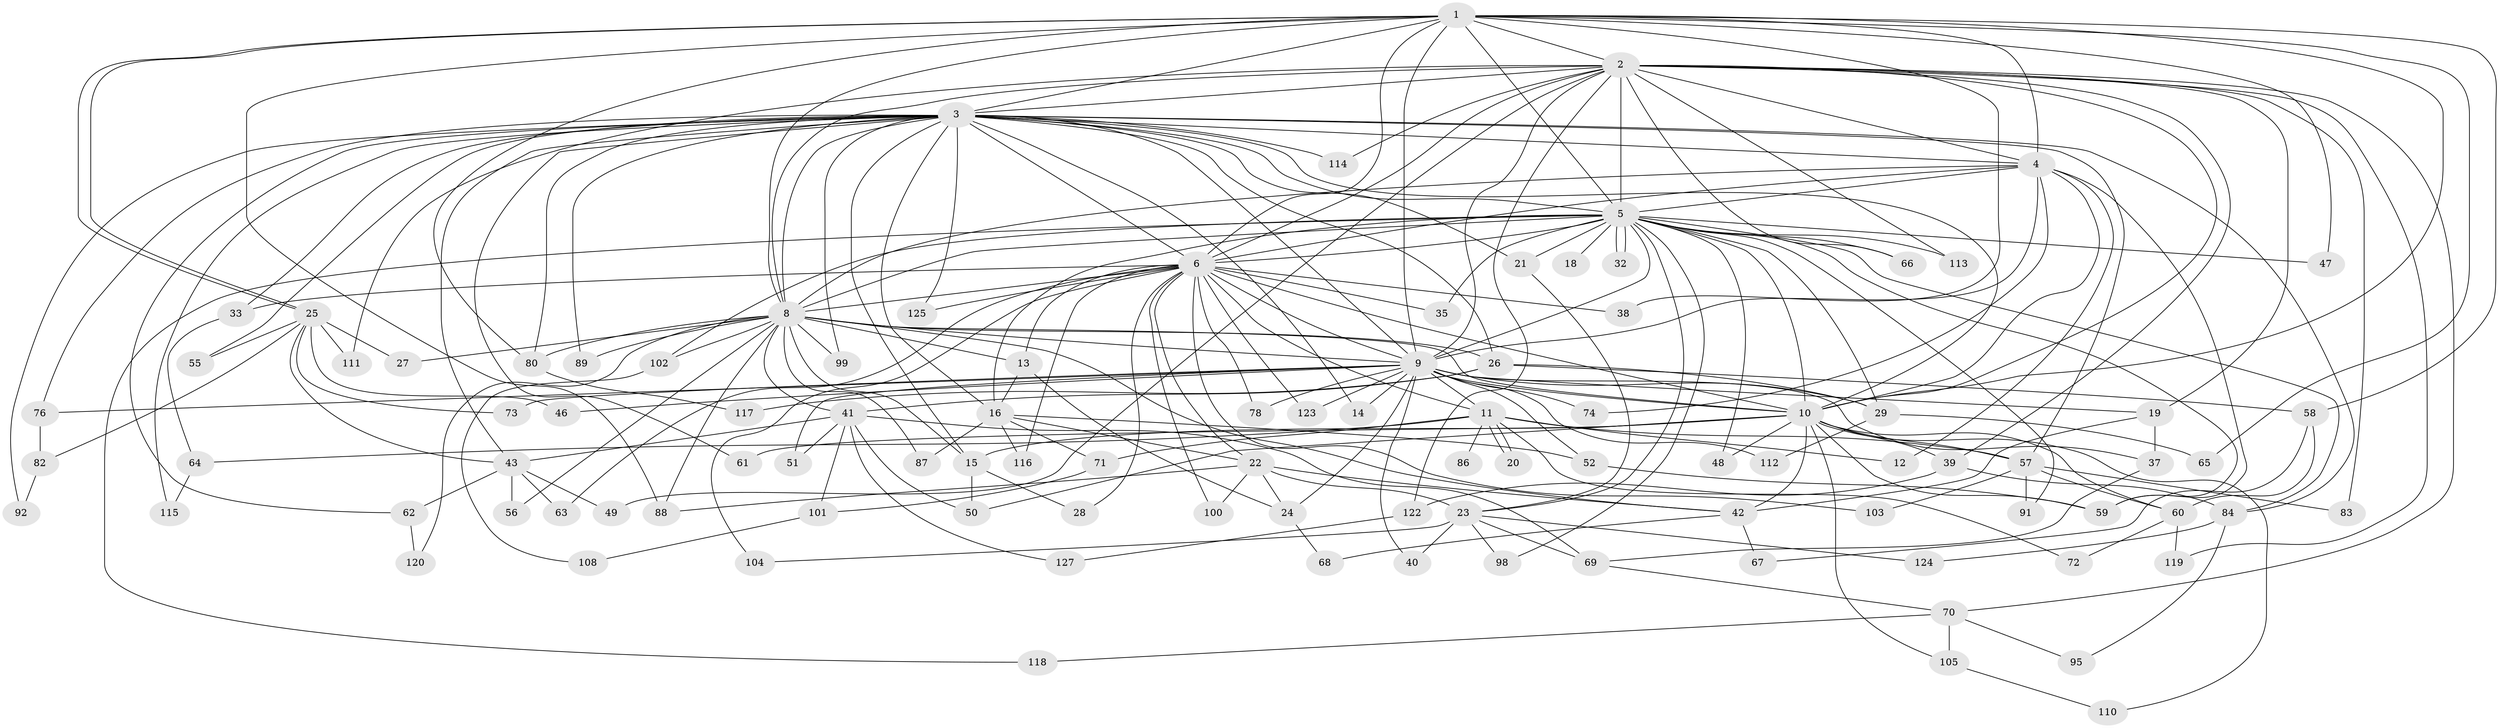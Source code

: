 // original degree distribution, {17: 0.007874015748031496, 18: 0.007874015748031496, 30: 0.007874015748031496, 12: 0.007874015748031496, 20: 0.023622047244094488, 25: 0.007874015748031496, 22: 0.007874015748031496, 27: 0.007874015748031496, 9: 0.015748031496062992, 2: 0.5433070866141733, 4: 0.06299212598425197, 5: 0.06299212598425197, 8: 0.023622047244094488, 3: 0.18110236220472442, 7: 0.015748031496062992, 6: 0.015748031496062992}
// Generated by graph-tools (version 1.1) at 2025/10/02/27/25 16:10:57]
// undirected, 102 vertices, 237 edges
graph export_dot {
graph [start="1"]
  node [color=gray90,style=filled];
  1 [super="+93"];
  2 [super="+77"];
  3 [super="+85"];
  4 [super="+81"];
  5 [super="+7"];
  6 [super="+53"];
  8 [super="+17"];
  9 [super="+90"];
  10 [super="+34"];
  11 [super="+36"];
  12;
  13;
  14;
  15 [super="+79"];
  16 [super="+31"];
  18;
  19 [super="+54"];
  20;
  21;
  22;
  23 [super="+30"];
  24 [super="+94"];
  25 [super="+107"];
  26;
  27;
  28;
  29 [super="+45"];
  32;
  33;
  35;
  37;
  38;
  39;
  40;
  41 [super="+126"];
  42 [super="+44"];
  43 [super="+96"];
  46;
  47;
  48;
  49;
  50;
  51;
  52;
  55;
  56;
  57 [super="+121"];
  58;
  59 [super="+75"];
  60 [super="+97"];
  61;
  62;
  63;
  64;
  65;
  66;
  67;
  68;
  69;
  70;
  71;
  72;
  73;
  74;
  76;
  78;
  80 [super="+109"];
  82;
  83;
  84 [super="+106"];
  86;
  87;
  88;
  89;
  91;
  92;
  95;
  98;
  99;
  100;
  101;
  102;
  103;
  104;
  105;
  108;
  110;
  111;
  112;
  113;
  114;
  115;
  116;
  117;
  118;
  119;
  120;
  122;
  123;
  124;
  125;
  127;
  1 -- 2;
  1 -- 3;
  1 -- 4;
  1 -- 5 [weight=2];
  1 -- 6;
  1 -- 8;
  1 -- 9;
  1 -- 10;
  1 -- 25;
  1 -- 25;
  1 -- 38;
  1 -- 47;
  1 -- 58;
  1 -- 65;
  1 -- 80;
  1 -- 88;
  2 -- 3;
  2 -- 4;
  2 -- 5 [weight=2];
  2 -- 6 [weight=2];
  2 -- 8;
  2 -- 9;
  2 -- 10;
  2 -- 19;
  2 -- 39;
  2 -- 49;
  2 -- 66;
  2 -- 70;
  2 -- 113;
  2 -- 114;
  2 -- 119;
  2 -- 83;
  2 -- 122;
  2 -- 111;
  3 -- 4;
  3 -- 5 [weight=3];
  3 -- 6;
  3 -- 8;
  3 -- 9;
  3 -- 10;
  3 -- 14;
  3 -- 15;
  3 -- 16;
  3 -- 21;
  3 -- 26;
  3 -- 33;
  3 -- 43 [weight=2];
  3 -- 55;
  3 -- 57;
  3 -- 61;
  3 -- 62;
  3 -- 76;
  3 -- 80;
  3 -- 84;
  3 -- 89;
  3 -- 92;
  3 -- 114;
  3 -- 115;
  3 -- 125;
  3 -- 99;
  4 -- 5 [weight=2];
  4 -- 6;
  4 -- 8;
  4 -- 9;
  4 -- 10;
  4 -- 12;
  4 -- 74;
  4 -- 59;
  5 -- 6 [weight=3];
  5 -- 8 [weight=2];
  5 -- 9 [weight=2];
  5 -- 10 [weight=3];
  5 -- 29;
  5 -- 32;
  5 -- 32;
  5 -- 35;
  5 -- 47;
  5 -- 59;
  5 -- 91;
  5 -- 102;
  5 -- 118;
  5 -- 66;
  5 -- 18;
  5 -- 84;
  5 -- 21;
  5 -- 23;
  5 -- 98;
  5 -- 48;
  5 -- 113;
  5 -- 16;
  6 -- 8;
  6 -- 9;
  6 -- 10;
  6 -- 11;
  6 -- 13;
  6 -- 22;
  6 -- 28;
  6 -- 33;
  6 -- 35;
  6 -- 38;
  6 -- 63;
  6 -- 78;
  6 -- 103;
  6 -- 104;
  6 -- 116;
  6 -- 123;
  6 -- 125;
  6 -- 100;
  8 -- 9;
  8 -- 10;
  8 -- 13;
  8 -- 26;
  8 -- 27;
  8 -- 41;
  8 -- 56;
  8 -- 87;
  8 -- 88;
  8 -- 89;
  8 -- 99;
  8 -- 102;
  8 -- 120;
  8 -- 80;
  8 -- 42;
  8 -- 15;
  9 -- 10 [weight=2];
  9 -- 11 [weight=2];
  9 -- 14;
  9 -- 19;
  9 -- 24;
  9 -- 37;
  9 -- 40;
  9 -- 46;
  9 -- 51;
  9 -- 52;
  9 -- 73;
  9 -- 74;
  9 -- 76;
  9 -- 78;
  9 -- 112;
  9 -- 123;
  9 -- 29;
  10 -- 15;
  10 -- 39;
  10 -- 48;
  10 -- 57;
  10 -- 60;
  10 -- 61;
  10 -- 105;
  10 -- 110;
  10 -- 42;
  10 -- 50;
  10 -- 59;
  11 -- 12;
  11 -- 20;
  11 -- 20;
  11 -- 64;
  11 -- 86 [weight=2];
  11 -- 71;
  11 -- 72;
  11 -- 57;
  13 -- 16;
  13 -- 24;
  15 -- 28;
  15 -- 50;
  16 -- 22;
  16 -- 52;
  16 -- 71;
  16 -- 87;
  16 -- 116;
  19 -- 37;
  19 -- 42;
  21 -- 23;
  22 -- 23;
  22 -- 24;
  22 -- 42;
  22 -- 88;
  22 -- 100;
  23 -- 98;
  23 -- 69;
  23 -- 40;
  23 -- 124;
  23 -- 104;
  24 -- 68;
  25 -- 27;
  25 -- 46;
  25 -- 55;
  25 -- 73;
  25 -- 82;
  25 -- 111;
  25 -- 43;
  26 -- 29;
  26 -- 41;
  26 -- 58;
  26 -- 117;
  29 -- 65;
  29 -- 112;
  33 -- 64;
  37 -- 69;
  39 -- 122;
  39 -- 84;
  41 -- 43;
  41 -- 50;
  41 -- 51;
  41 -- 101;
  41 -- 127;
  41 -- 69;
  42 -- 67;
  42 -- 68;
  43 -- 49;
  43 -- 56;
  43 -- 62;
  43 -- 63;
  52 -- 59;
  57 -- 60;
  57 -- 83;
  57 -- 91;
  57 -- 103;
  58 -- 67;
  58 -- 60;
  60 -- 72;
  60 -- 119;
  62 -- 120;
  64 -- 115;
  69 -- 70;
  70 -- 95;
  70 -- 105;
  70 -- 118;
  71 -- 101;
  76 -- 82;
  80 -- 117;
  82 -- 92;
  84 -- 95;
  84 -- 124;
  101 -- 108;
  102 -- 108;
  105 -- 110;
  122 -- 127;
}
